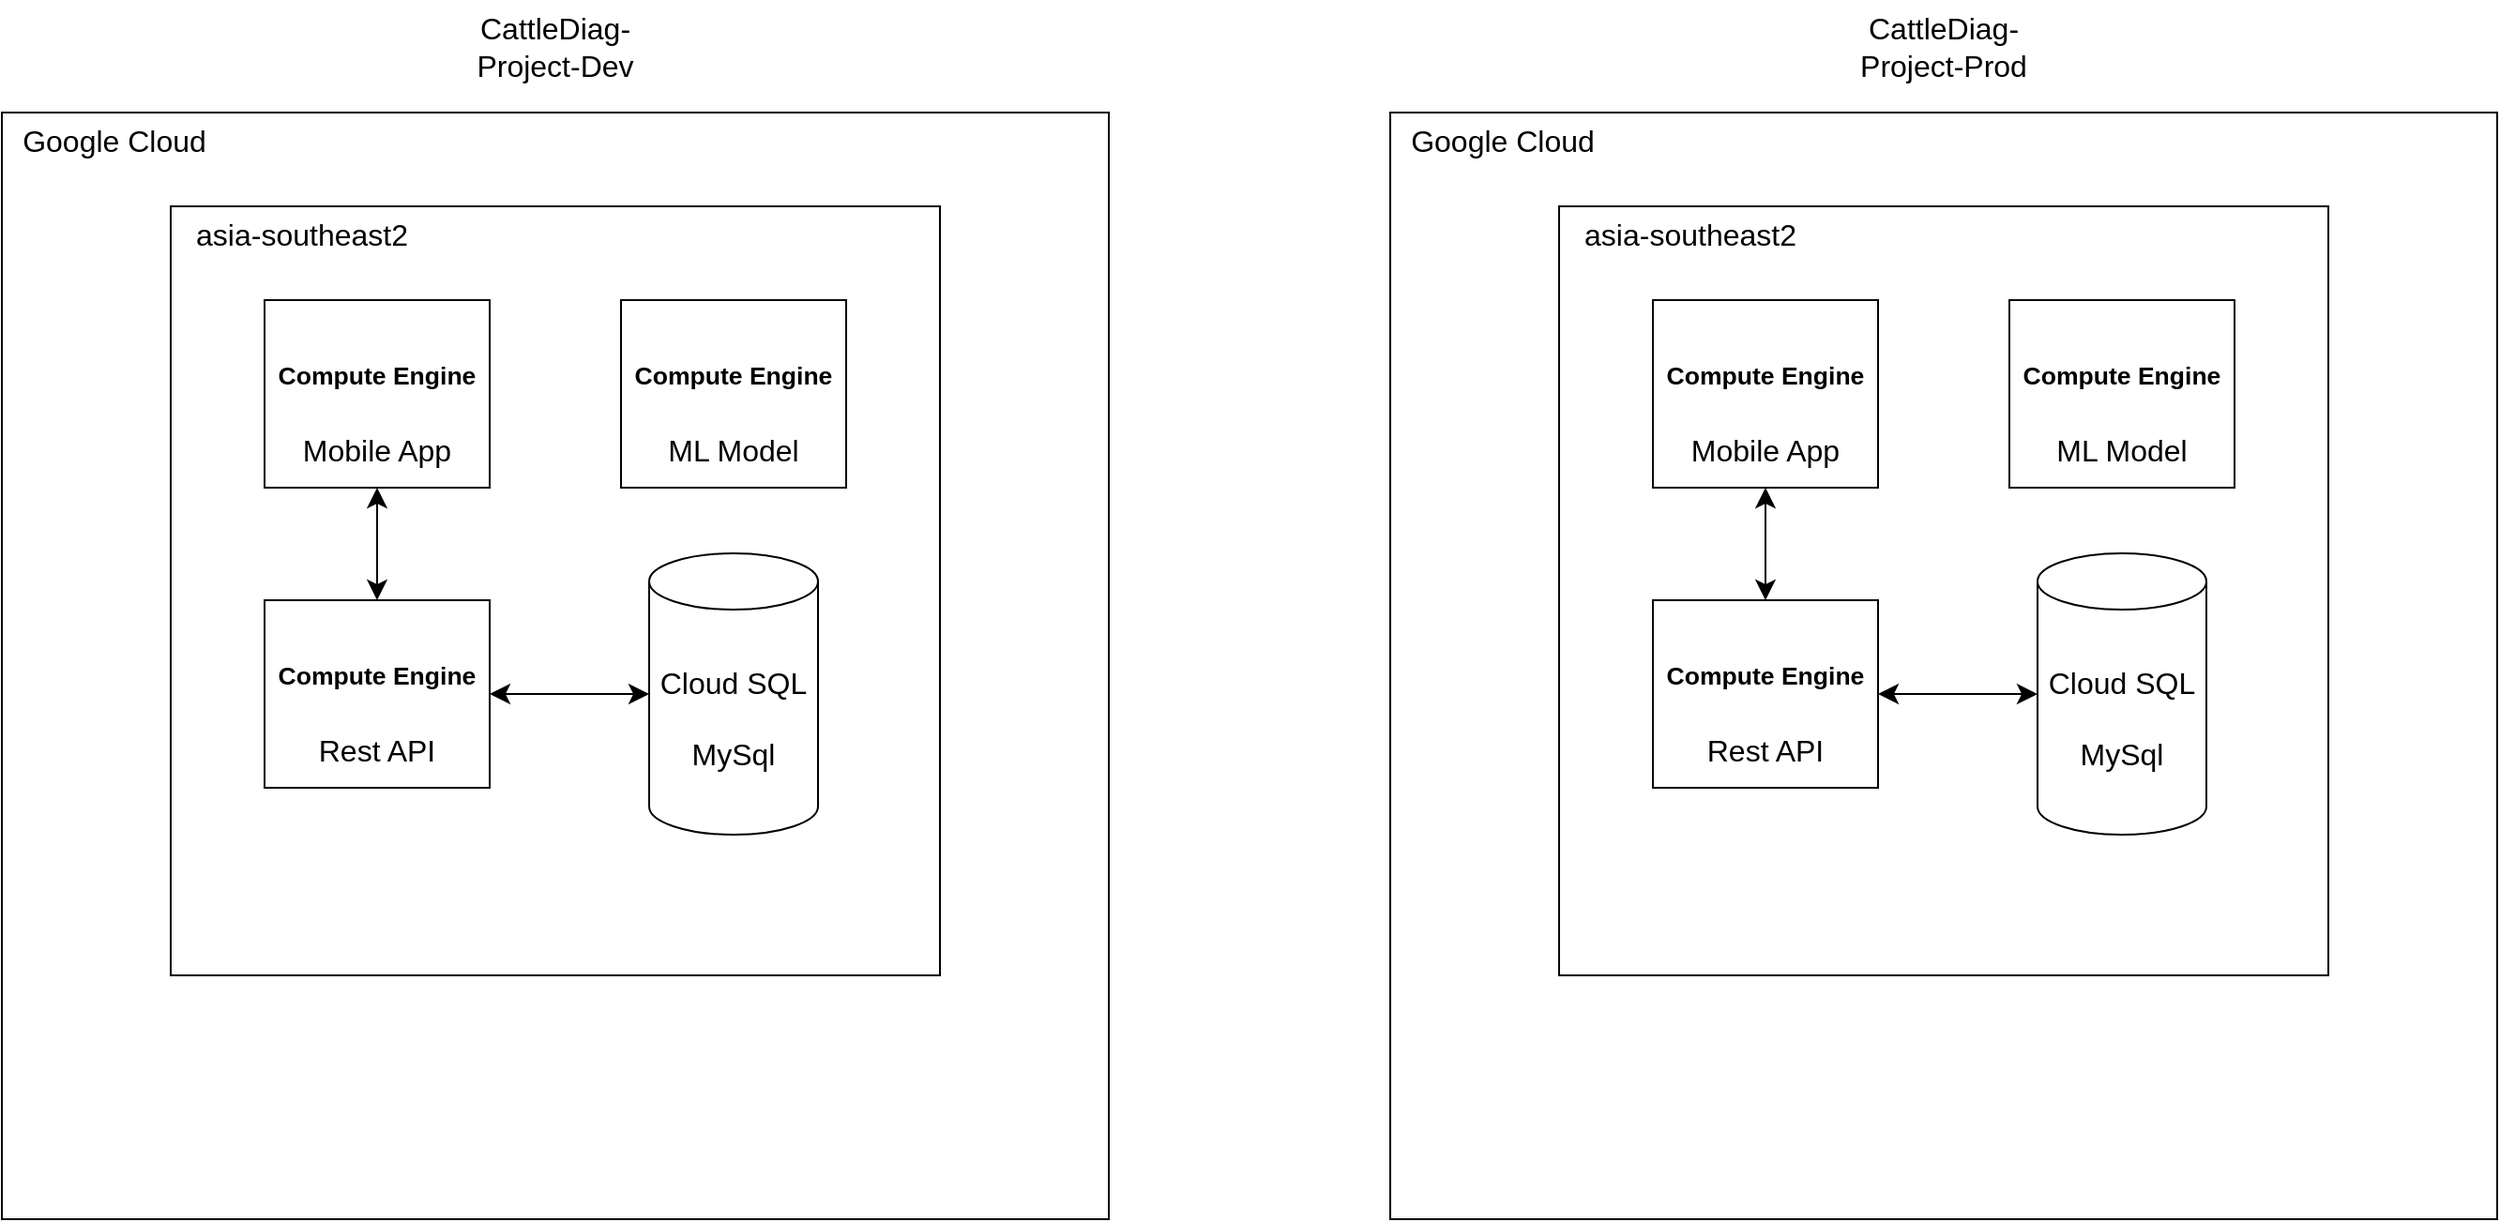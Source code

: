 <mxfile version="22.1.5" type="github">
  <diagram name="Halaman-1" id="PNLVTwH9YgD_ATWo4nMF">
    <mxGraphModel dx="1746" dy="1079" grid="1" gridSize="10" guides="1" tooltips="1" connect="1" arrows="1" fold="1" page="1" pageScale="1" pageWidth="827" pageHeight="1169" math="0" shadow="0">
      <root>
        <mxCell id="0" />
        <mxCell id="1" parent="0" />
        <mxCell id="CWI_NbLLG5ukVOUFupSl-6" value="" style="whiteSpace=wrap;html=1;aspect=fixed;fontSize=16;" vertex="1" parent="1">
          <mxGeometry x="100" y="90" width="590" height="590" as="geometry" />
        </mxCell>
        <mxCell id="CWI_NbLLG5ukVOUFupSl-8" value="" style="whiteSpace=wrap;html=1;aspect=fixed;fontSize=16;" vertex="1" parent="1">
          <mxGeometry x="190" y="140" width="410" height="410" as="geometry" />
        </mxCell>
        <mxCell id="CWI_NbLLG5ukVOUFupSl-2" value="&lt;h5&gt;Compute Engine&lt;/h5&gt;ML Model" style="rounded=0;whiteSpace=wrap;html=1;fontSize=16;" vertex="1" parent="1">
          <mxGeometry x="430" y="190" width="120" height="100" as="geometry" />
        </mxCell>
        <mxCell id="CWI_NbLLG5ukVOUFupSl-3" value="&lt;h5&gt;Compute Engine&lt;/h5&gt;&lt;div&gt;Rest API&lt;/div&gt;" style="rounded=0;whiteSpace=wrap;html=1;fontSize=16;" vertex="1" parent="1">
          <mxGeometry x="240" y="350" width="120" height="100" as="geometry" />
        </mxCell>
        <mxCell id="CWI_NbLLG5ukVOUFupSl-4" value="&lt;h5&gt;Compute Engine&lt;/h5&gt;&lt;div&gt;Mobile App&lt;/div&gt;" style="rounded=0;whiteSpace=wrap;html=1;fontSize=16;" vertex="1" parent="1">
          <mxGeometry x="240" y="190" width="120" height="100" as="geometry" />
        </mxCell>
        <mxCell id="CWI_NbLLG5ukVOUFupSl-7" value="Cloud SQL&lt;br&gt;&lt;br&gt;MySql" style="shape=cylinder3;whiteSpace=wrap;html=1;boundedLbl=1;backgroundOutline=1;size=15;fontSize=16;" vertex="1" parent="1">
          <mxGeometry x="445" y="325" width="90" height="150" as="geometry" />
        </mxCell>
        <mxCell id="CWI_NbLLG5ukVOUFupSl-9" value="Google Cloud" style="text;html=1;strokeColor=none;fillColor=none;align=center;verticalAlign=middle;whiteSpace=wrap;rounded=0;fontSize=16;" vertex="1" parent="1">
          <mxGeometry x="100" y="80" width="120" height="50" as="geometry" />
        </mxCell>
        <mxCell id="CWI_NbLLG5ukVOUFupSl-10" value="asia-southeast2" style="text;html=1;strokeColor=none;fillColor=none;align=center;verticalAlign=middle;whiteSpace=wrap;rounded=0;fontSize=16;" vertex="1" parent="1">
          <mxGeometry x="200" y="130" width="120" height="50" as="geometry" />
        </mxCell>
        <mxCell id="CWI_NbLLG5ukVOUFupSl-11" value="" style="endArrow=classic;startArrow=classic;html=1;rounded=0;fontSize=12;startSize=8;endSize=8;curved=1;entryX=0.5;entryY=1;entryDx=0;entryDy=0;exitX=0.5;exitY=0;exitDx=0;exitDy=0;" edge="1" parent="1" source="CWI_NbLLG5ukVOUFupSl-3" target="CWI_NbLLG5ukVOUFupSl-4">
          <mxGeometry width="50" height="50" relative="1" as="geometry">
            <mxPoint x="310" y="370" as="sourcePoint" />
            <mxPoint x="360" y="320" as="targetPoint" />
          </mxGeometry>
        </mxCell>
        <mxCell id="CWI_NbLLG5ukVOUFupSl-12" value="" style="endArrow=classic;startArrow=classic;html=1;rounded=0;fontSize=12;startSize=8;endSize=8;curved=1;exitX=1;exitY=0.5;exitDx=0;exitDy=0;" edge="1" parent="1" source="CWI_NbLLG5ukVOUFupSl-3" target="CWI_NbLLG5ukVOUFupSl-7">
          <mxGeometry width="50" height="50" relative="1" as="geometry">
            <mxPoint x="310" y="370" as="sourcePoint" />
            <mxPoint x="360" y="320" as="targetPoint" />
          </mxGeometry>
        </mxCell>
        <mxCell id="CWI_NbLLG5ukVOUFupSl-13" value="" style="whiteSpace=wrap;html=1;aspect=fixed;fontSize=16;" vertex="1" parent="1">
          <mxGeometry x="840" y="90" width="590" height="590" as="geometry" />
        </mxCell>
        <mxCell id="CWI_NbLLG5ukVOUFupSl-14" value="" style="whiteSpace=wrap;html=1;aspect=fixed;fontSize=16;" vertex="1" parent="1">
          <mxGeometry x="930" y="140" width="410" height="410" as="geometry" />
        </mxCell>
        <mxCell id="CWI_NbLLG5ukVOUFupSl-15" value="&lt;h5&gt;Compute Engine&lt;/h5&gt;ML Model" style="rounded=0;whiteSpace=wrap;html=1;fontSize=16;" vertex="1" parent="1">
          <mxGeometry x="1170" y="190" width="120" height="100" as="geometry" />
        </mxCell>
        <mxCell id="CWI_NbLLG5ukVOUFupSl-16" value="&lt;h5&gt;Compute Engine&lt;/h5&gt;&lt;div&gt;Rest API&lt;/div&gt;" style="rounded=0;whiteSpace=wrap;html=1;fontSize=16;" vertex="1" parent="1">
          <mxGeometry x="980" y="350" width="120" height="100" as="geometry" />
        </mxCell>
        <mxCell id="CWI_NbLLG5ukVOUFupSl-17" value="&lt;h5&gt;Compute Engine&lt;/h5&gt;&lt;div&gt;Mobile App&lt;/div&gt;" style="rounded=0;whiteSpace=wrap;html=1;fontSize=16;" vertex="1" parent="1">
          <mxGeometry x="980" y="190" width="120" height="100" as="geometry" />
        </mxCell>
        <mxCell id="CWI_NbLLG5ukVOUFupSl-18" value="Cloud SQL&lt;br&gt;&lt;br&gt;MySql" style="shape=cylinder3;whiteSpace=wrap;html=1;boundedLbl=1;backgroundOutline=1;size=15;fontSize=16;" vertex="1" parent="1">
          <mxGeometry x="1185" y="325" width="90" height="150" as="geometry" />
        </mxCell>
        <mxCell id="CWI_NbLLG5ukVOUFupSl-19" value="Google Cloud" style="text;html=1;strokeColor=none;fillColor=none;align=center;verticalAlign=middle;whiteSpace=wrap;rounded=0;fontSize=16;" vertex="1" parent="1">
          <mxGeometry x="840" y="80" width="120" height="50" as="geometry" />
        </mxCell>
        <mxCell id="CWI_NbLLG5ukVOUFupSl-20" value="asia-southeast2" style="text;html=1;strokeColor=none;fillColor=none;align=center;verticalAlign=middle;whiteSpace=wrap;rounded=0;fontSize=16;" vertex="1" parent="1">
          <mxGeometry x="940" y="130" width="120" height="50" as="geometry" />
        </mxCell>
        <mxCell id="CWI_NbLLG5ukVOUFupSl-21" value="" style="endArrow=classic;startArrow=classic;html=1;rounded=0;fontSize=12;startSize=8;endSize=8;curved=1;entryX=0.5;entryY=1;entryDx=0;entryDy=0;exitX=0.5;exitY=0;exitDx=0;exitDy=0;" edge="1" parent="1" source="CWI_NbLLG5ukVOUFupSl-16" target="CWI_NbLLG5ukVOUFupSl-17">
          <mxGeometry width="50" height="50" relative="1" as="geometry">
            <mxPoint x="1050" y="370" as="sourcePoint" />
            <mxPoint x="1100" y="320" as="targetPoint" />
          </mxGeometry>
        </mxCell>
        <mxCell id="CWI_NbLLG5ukVOUFupSl-22" value="" style="endArrow=classic;startArrow=classic;html=1;rounded=0;fontSize=12;startSize=8;endSize=8;curved=1;exitX=1;exitY=0.5;exitDx=0;exitDy=0;" edge="1" parent="1" source="CWI_NbLLG5ukVOUFupSl-16" target="CWI_NbLLG5ukVOUFupSl-18">
          <mxGeometry width="50" height="50" relative="1" as="geometry">
            <mxPoint x="1050" y="370" as="sourcePoint" />
            <mxPoint x="1100" y="320" as="targetPoint" />
          </mxGeometry>
        </mxCell>
        <mxCell id="CWI_NbLLG5ukVOUFupSl-23" value="CattleDiag-Project-Dev" style="text;html=1;strokeColor=none;fillColor=none;align=center;verticalAlign=middle;whiteSpace=wrap;rounded=0;fontSize=16;" vertex="1" parent="1">
          <mxGeometry x="335" y="30" width="120" height="50" as="geometry" />
        </mxCell>
        <mxCell id="CWI_NbLLG5ukVOUFupSl-24" value="CattleDiag-Project-Prod" style="text;html=1;strokeColor=none;fillColor=none;align=center;verticalAlign=middle;whiteSpace=wrap;rounded=0;fontSize=16;" vertex="1" parent="1">
          <mxGeometry x="1075" y="30" width="120" height="50" as="geometry" />
        </mxCell>
      </root>
    </mxGraphModel>
  </diagram>
</mxfile>

